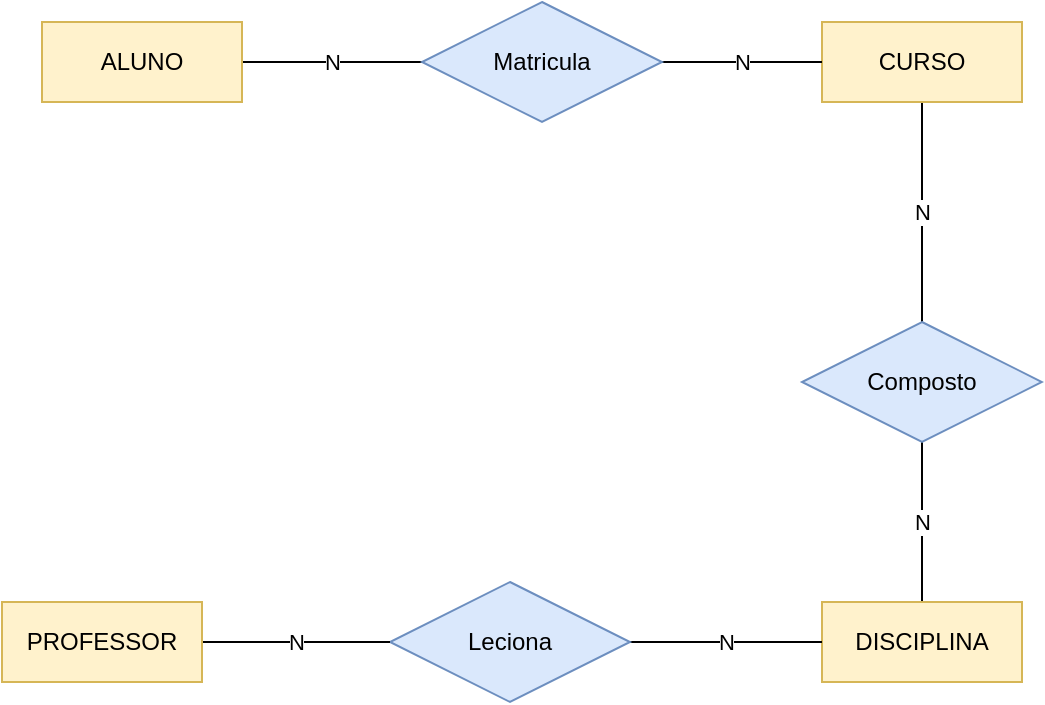 <mxfile>
    <diagram id="kFPx086PxqTculjjUCdr" name="Página-1">
        <mxGraphModel dx="715" dy="546" grid="1" gridSize="10" guides="1" tooltips="1" connect="1" arrows="1" fold="1" page="1" pageScale="1" pageWidth="827" pageHeight="1169" math="0" shadow="0">
            <root>
                <mxCell id="0"/>
                <mxCell id="1" parent="0"/>
                <mxCell id="38" value="N" style="edgeStyle=none;html=1;exitX=1;exitY=0.5;exitDx=0;exitDy=0;endArrow=none;endFill=0;" edge="1" parent="1" source="19" target="37">
                    <mxGeometry relative="1" as="geometry"/>
                </mxCell>
                <mxCell id="19" value="ALUNO" style="whiteSpace=wrap;html=1;align=center;fillColor=#fff2cc;strokeColor=#d6b656;" vertex="1" parent="1">
                    <mxGeometry x="240" y="80" width="100" height="40" as="geometry"/>
                </mxCell>
                <mxCell id="41" value="N" style="edgeStyle=none;html=1;exitX=0.5;exitY=1;exitDx=0;exitDy=0;entryX=0.5;entryY=0;entryDx=0;entryDy=0;endArrow=none;endFill=0;" edge="1" parent="1" source="35" target="40">
                    <mxGeometry relative="1" as="geometry"/>
                </mxCell>
                <mxCell id="35" value="CURSO" style="whiteSpace=wrap;html=1;align=center;fillColor=#fff2cc;strokeColor=#d6b656;" vertex="1" parent="1">
                    <mxGeometry x="630" y="80" width="100" height="40" as="geometry"/>
                </mxCell>
                <mxCell id="39" value="N" style="edgeStyle=none;html=1;exitX=1;exitY=0.5;exitDx=0;exitDy=0;endArrow=none;endFill=0;" edge="1" parent="1" source="37" target="35">
                    <mxGeometry relative="1" as="geometry"/>
                </mxCell>
                <mxCell id="37" value="Matricula" style="shape=rhombus;perimeter=rhombusPerimeter;whiteSpace=wrap;html=1;align=center;fillColor=#dae8fc;strokeColor=#6c8ebf;" vertex="1" parent="1">
                    <mxGeometry x="430" y="70" width="120" height="60" as="geometry"/>
                </mxCell>
                <mxCell id="48" value="N" style="edgeStyle=none;html=1;exitX=0.5;exitY=1;exitDx=0;exitDy=0;endArrow=none;endFill=0;" edge="1" parent="1" source="40" target="43">
                    <mxGeometry relative="1" as="geometry"/>
                </mxCell>
                <mxCell id="40" value="Composto" style="shape=rhombus;perimeter=rhombusPerimeter;whiteSpace=wrap;html=1;align=center;fillColor=#dae8fc;strokeColor=#6c8ebf;" vertex="1" parent="1">
                    <mxGeometry x="620" y="230" width="120" height="60" as="geometry"/>
                </mxCell>
                <mxCell id="43" value="DISCIPLINA" style="whiteSpace=wrap;html=1;align=center;fillColor=#fff2cc;strokeColor=#d6b656;" vertex="1" parent="1">
                    <mxGeometry x="630" y="370" width="100" height="40" as="geometry"/>
                </mxCell>
                <mxCell id="47" value="N" style="edgeStyle=none;html=1;exitX=1;exitY=0.5;exitDx=0;exitDy=0;entryX=0;entryY=0.5;entryDx=0;entryDy=0;endArrow=none;endFill=0;" edge="1" parent="1" source="44" target="43">
                    <mxGeometry relative="1" as="geometry"/>
                </mxCell>
                <mxCell id="44" value="Leciona" style="shape=rhombus;perimeter=rhombusPerimeter;whiteSpace=wrap;html=1;align=center;fillColor=#dae8fc;strokeColor=#6c8ebf;" vertex="1" parent="1">
                    <mxGeometry x="414" y="360" width="120" height="60" as="geometry"/>
                </mxCell>
                <mxCell id="46" value="N" style="edgeStyle=none;html=1;exitX=1;exitY=0.5;exitDx=0;exitDy=0;endArrow=none;endFill=0;" edge="1" parent="1" source="45" target="44">
                    <mxGeometry relative="1" as="geometry"/>
                </mxCell>
                <mxCell id="45" value="PROFESSOR" style="whiteSpace=wrap;html=1;align=center;fillColor=#fff2cc;strokeColor=#d6b656;" vertex="1" parent="1">
                    <mxGeometry x="220" y="370" width="100" height="40" as="geometry"/>
                </mxCell>
            </root>
        </mxGraphModel>
    </diagram>
</mxfile>